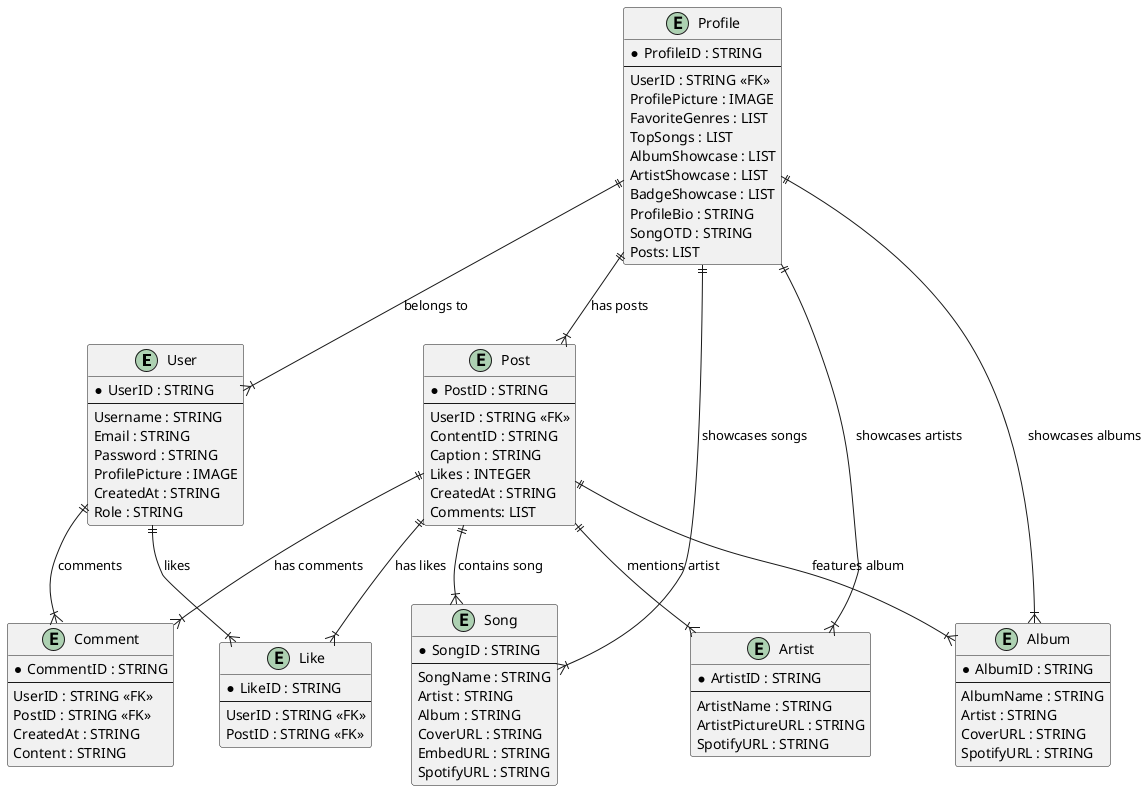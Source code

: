 @startuml

entity "User" as USER {
  * UserID : STRING
  --
  Username : STRING
  Email : STRING
  Password : STRING
  ProfilePicture : IMAGE
  CreatedAt : STRING
  Role : STRING
}

entity "Profile" as PROFILE {
  * ProfileID : STRING
  --
  UserID : STRING <<FK>>
  ProfilePicture : IMAGE
  FavoriteGenres : LIST
  TopSongs : LIST
  AlbumShowcase : LIST
  ArtistShowcase : LIST
  BadgeShowcase : LIST
  ProfileBio : STRING
  SongOTD : STRING
  Posts: LIST
}

entity "Post" as POST {
  * PostID : STRING
  --
  UserID : STRING <<FK>>
  ContentID : STRING
  Caption : STRING
  Likes : INTEGER
  CreatedAt : STRING
  Comments: LIST
}

entity "Like" as LIKE {
  * LikeID : STRING
  --
  UserID : STRING <<FK>>
  PostID : STRING <<FK>>
}

entity "Comment" as COMMENT {
  * CommentID : STRING
  --
  UserID : STRING <<FK>>
  PostID : STRING <<FK>>
  CreatedAt : STRING
  Content : STRING
}

entity "Song" as SONG {
  * SongID : STRING
  --
  SongName : STRING
  Artist : STRING
  Album : STRING
  CoverURL : STRING
  EmbedURL : STRING
  SpotifyURL : STRING
}

entity "Album" as ALBUM {
  * AlbumID : STRING
  --
  AlbumName : STRING
  Artist : STRING
  CoverURL : STRING
  SpotifyURL : STRING
}

entity "Artist" as ARTIST {
  * ArtistID : STRING
  --
  ArtistName : STRING
  ArtistPictureURL : STRING
  SpotifyURL : STRING
}

PROFILE ||--|{ USER : "belongs to"
PROFILE ||--|{ POST : "has posts"
PROFILE ||--|{ ALBUM : "showcases albums"
PROFILE ||--|{ SONG : "showcases songs"
PROFILE ||--|{ ARTIST : "showcases artists"

POST ||--|{ COMMENT : "has comments"
POST ||--|{ LIKE : "has likes"
POST ||--|{ SONG : "contains song"
POST ||--|{ ALBUM : "features album"
POST ||--|{ ARTIST : "mentions artist"

USER ||--|{ LIKE : "likes"
USER ||--|{ COMMENT : "comments"

@enduml

